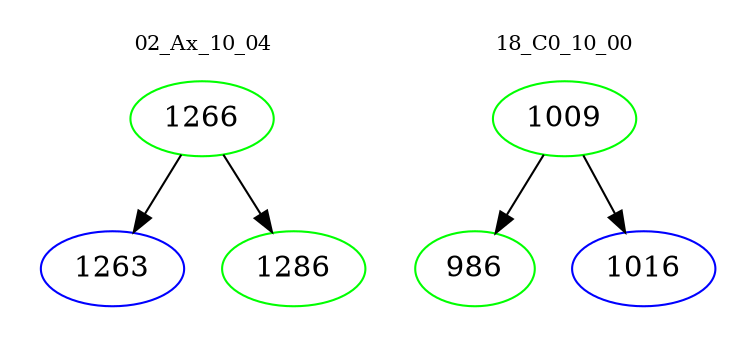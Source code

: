 digraph{
subgraph cluster_0 {
color = white
label = "02_Ax_10_04";
fontsize=10;
T0_1266 [label="1266", color="green"]
T0_1266 -> T0_1263 [color="black"]
T0_1263 [label="1263", color="blue"]
T0_1266 -> T0_1286 [color="black"]
T0_1286 [label="1286", color="green"]
}
subgraph cluster_1 {
color = white
label = "18_C0_10_00";
fontsize=10;
T1_1009 [label="1009", color="green"]
T1_1009 -> T1_986 [color="black"]
T1_986 [label="986", color="green"]
T1_1009 -> T1_1016 [color="black"]
T1_1016 [label="1016", color="blue"]
}
}
